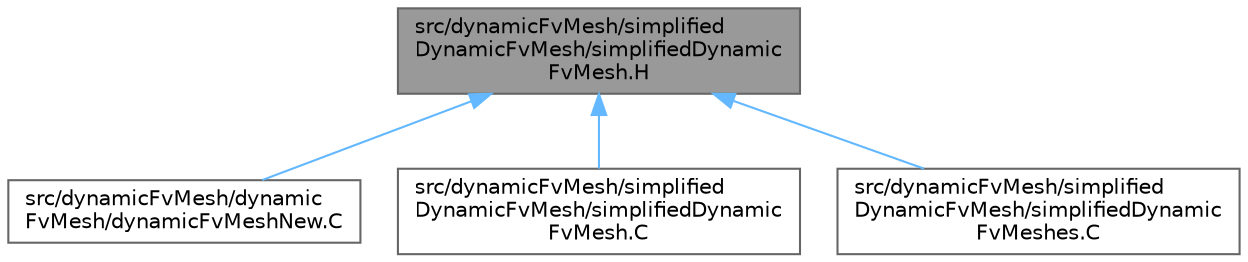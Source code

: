 digraph "src/dynamicFvMesh/simplifiedDynamicFvMesh/simplifiedDynamicFvMesh.H"
{
 // LATEX_PDF_SIZE
  bgcolor="transparent";
  edge [fontname=Helvetica,fontsize=10,labelfontname=Helvetica,labelfontsize=10];
  node [fontname=Helvetica,fontsize=10,shape=box,height=0.2,width=0.4];
  Node1 [id="Node000001",label="src/dynamicFvMesh/simplified\lDynamicFvMesh/simplifiedDynamic\lFvMesh.H",height=0.2,width=0.4,color="gray40", fillcolor="grey60", style="filled", fontcolor="black",tooltip=" "];
  Node1 -> Node2 [id="edge1_Node000001_Node000002",dir="back",color="steelblue1",style="solid",tooltip=" "];
  Node2 [id="Node000002",label="src/dynamicFvMesh/dynamic\lFvMesh/dynamicFvMeshNew.C",height=0.2,width=0.4,color="grey40", fillcolor="white", style="filled",URL="$dynamicFvMeshNew_8C.html",tooltip=" "];
  Node1 -> Node3 [id="edge2_Node000001_Node000003",dir="back",color="steelblue1",style="solid",tooltip=" "];
  Node3 [id="Node000003",label="src/dynamicFvMesh/simplified\lDynamicFvMesh/simplifiedDynamic\lFvMesh.C",height=0.2,width=0.4,color="grey40", fillcolor="white", style="filled",URL="$simplifiedDynamicFvMesh_8C.html",tooltip=" "];
  Node1 -> Node4 [id="edge3_Node000001_Node000004",dir="back",color="steelblue1",style="solid",tooltip=" "];
  Node4 [id="Node000004",label="src/dynamicFvMesh/simplified\lDynamicFvMesh/simplifiedDynamic\lFvMeshes.C",height=0.2,width=0.4,color="grey40", fillcolor="white", style="filled",URL="$simplifiedDynamicFvMeshes_8C.html",tooltip=" "];
}
